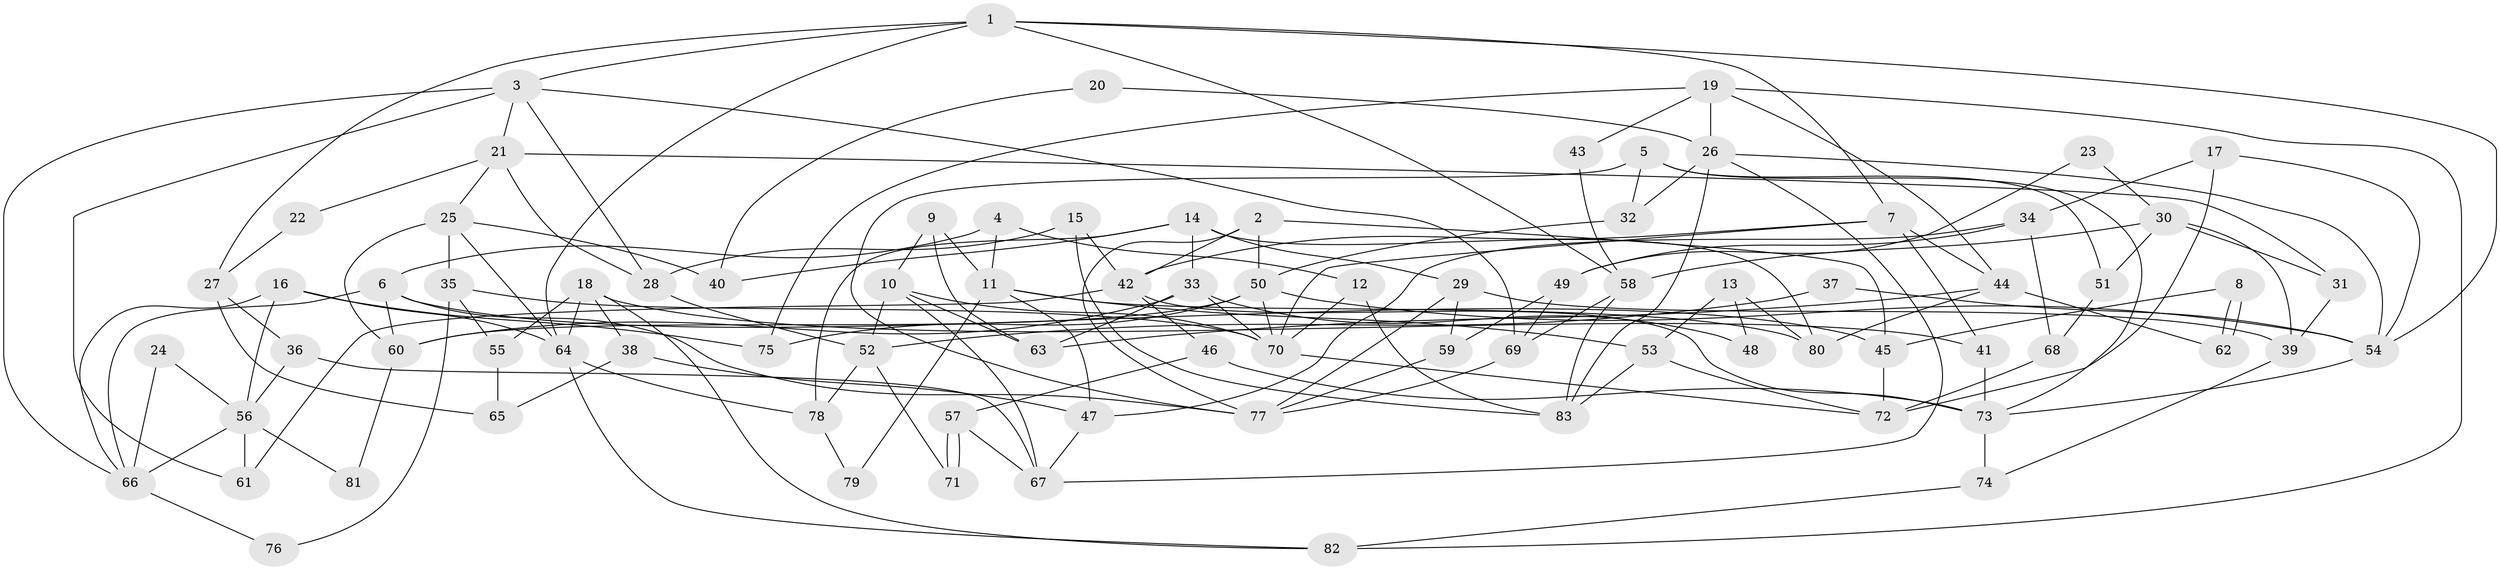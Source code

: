 // Generated by graph-tools (version 1.1) at 2025/26/03/09/25 03:26:15]
// undirected, 83 vertices, 166 edges
graph export_dot {
graph [start="1"]
  node [color=gray90,style=filled];
  1;
  2;
  3;
  4;
  5;
  6;
  7;
  8;
  9;
  10;
  11;
  12;
  13;
  14;
  15;
  16;
  17;
  18;
  19;
  20;
  21;
  22;
  23;
  24;
  25;
  26;
  27;
  28;
  29;
  30;
  31;
  32;
  33;
  34;
  35;
  36;
  37;
  38;
  39;
  40;
  41;
  42;
  43;
  44;
  45;
  46;
  47;
  48;
  49;
  50;
  51;
  52;
  53;
  54;
  55;
  56;
  57;
  58;
  59;
  60;
  61;
  62;
  63;
  64;
  65;
  66;
  67;
  68;
  69;
  70;
  71;
  72;
  73;
  74;
  75;
  76;
  77;
  78;
  79;
  80;
  81;
  82;
  83;
  1 -- 54;
  1 -- 3;
  1 -- 7;
  1 -- 27;
  1 -- 58;
  1 -- 64;
  2 -- 45;
  2 -- 77;
  2 -- 42;
  2 -- 50;
  3 -- 21;
  3 -- 66;
  3 -- 28;
  3 -- 61;
  3 -- 69;
  4 -- 12;
  4 -- 11;
  4 -- 6;
  5 -- 77;
  5 -- 32;
  5 -- 51;
  5 -- 73;
  6 -- 60;
  6 -- 45;
  6 -- 66;
  6 -- 77;
  7 -- 42;
  7 -- 41;
  7 -- 44;
  7 -- 70;
  8 -- 45;
  8 -- 62;
  8 -- 62;
  9 -- 11;
  9 -- 10;
  9 -- 63;
  10 -- 67;
  10 -- 70;
  10 -- 52;
  10 -- 63;
  11 -- 80;
  11 -- 47;
  11 -- 53;
  11 -- 79;
  12 -- 70;
  12 -- 83;
  13 -- 80;
  13 -- 53;
  13 -- 48;
  14 -- 33;
  14 -- 78;
  14 -- 29;
  14 -- 40;
  14 -- 80;
  15 -- 28;
  15 -- 83;
  15 -- 42;
  16 -- 56;
  16 -- 64;
  16 -- 66;
  16 -- 75;
  17 -- 54;
  17 -- 72;
  17 -- 34;
  18 -- 41;
  18 -- 64;
  18 -- 38;
  18 -- 55;
  18 -- 82;
  19 -- 75;
  19 -- 44;
  19 -- 26;
  19 -- 43;
  19 -- 82;
  20 -- 40;
  20 -- 26;
  21 -- 25;
  21 -- 31;
  21 -- 22;
  21 -- 28;
  22 -- 27;
  23 -- 49;
  23 -- 30;
  24 -- 56;
  24 -- 66;
  25 -- 35;
  25 -- 64;
  25 -- 40;
  25 -- 60;
  26 -- 54;
  26 -- 32;
  26 -- 67;
  26 -- 83;
  27 -- 36;
  27 -- 65;
  28 -- 52;
  29 -- 39;
  29 -- 59;
  29 -- 77;
  30 -- 58;
  30 -- 51;
  30 -- 31;
  30 -- 39;
  31 -- 39;
  32 -- 50;
  33 -- 63;
  33 -- 70;
  33 -- 48;
  33 -- 60;
  34 -- 49;
  34 -- 47;
  34 -- 68;
  35 -- 70;
  35 -- 55;
  35 -- 76;
  36 -- 56;
  36 -- 67;
  37 -- 52;
  37 -- 54;
  38 -- 47;
  38 -- 65;
  39 -- 74;
  41 -- 73;
  42 -- 46;
  42 -- 61;
  42 -- 73;
  43 -- 58;
  44 -- 63;
  44 -- 62;
  44 -- 80;
  45 -- 72;
  46 -- 73;
  46 -- 57;
  47 -- 67;
  49 -- 59;
  49 -- 69;
  50 -- 60;
  50 -- 54;
  50 -- 70;
  50 -- 75;
  51 -- 68;
  52 -- 71;
  52 -- 78;
  53 -- 83;
  53 -- 72;
  54 -- 73;
  55 -- 65;
  56 -- 61;
  56 -- 66;
  56 -- 81;
  57 -- 71;
  57 -- 71;
  57 -- 67;
  58 -- 69;
  58 -- 83;
  59 -- 77;
  60 -- 81;
  64 -- 82;
  64 -- 78;
  66 -- 76;
  68 -- 72;
  69 -- 77;
  70 -- 72;
  73 -- 74;
  74 -- 82;
  78 -- 79;
}

